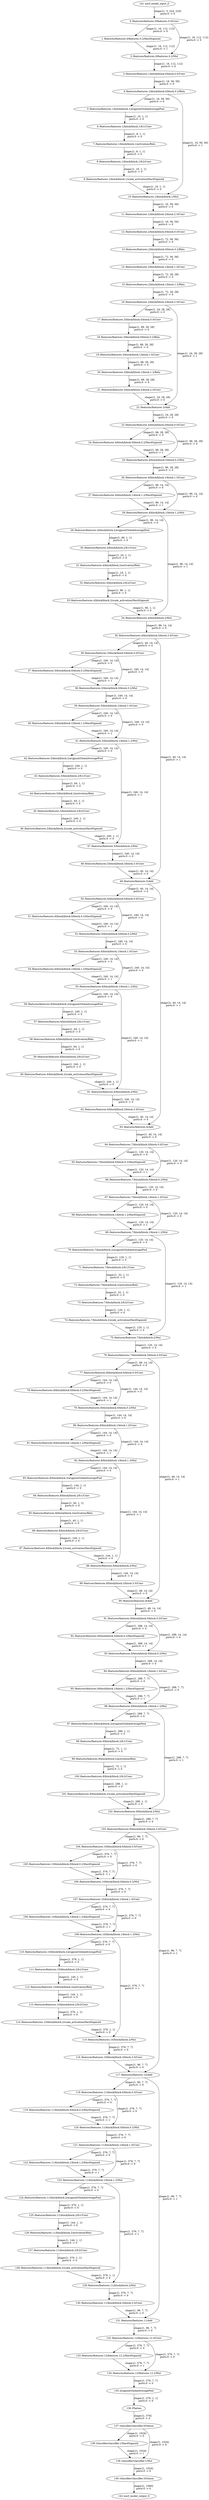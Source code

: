 strict digraph  {
"0 /features/features.0/features.0.0/Conv" [id=0, type=Conv];
"1 /features/features.0/features.0.2/HardSigmoid" [id=1, type=HardSigmoid];
"2 /features/features.0/features.0.2/Mul" [id=2, type=Mul];
"3 /features/features.1/block/block.0/block.0.0/Conv" [id=3, type=Conv];
"4 /features/features.1/block/block.0/block.0.2/Relu" [id=4, type=Relu];
"5 /features/features.1/block/block.1/avgpool/GlobalAveragePool" [id=5, type=GlobalAveragePool];
"6 /features/features.1/block/block.1/fc1/Conv" [id=6, type=Conv];
"7 /features/features.1/block/block.1/activation/Relu" [id=7, type=Relu];
"8 /features/features.1/block/block.1/fc2/Conv" [id=8, type=Conv];
"9 /features/features.1/block/block.1/scale_activation/HardSigmoid" [id=9, type=HardSigmoid];
"10 /features/features.1/block/block.1/Mul" [id=10, type=Mul];
"11 /features/features.1/block/block.2/block.2.0/Conv" [id=11, type=Conv];
"12 /features/features.2/block/block.0/block.0.0/Conv" [id=12, type=Conv];
"13 /features/features.2/block/block.0/block.0.2/Relu" [id=13, type=Relu];
"14 /features/features.2/block/block.1/block.1.0/Conv" [id=14, type=Conv];
"15 /features/features.2/block/block.1/block.1.2/Relu" [id=15, type=Relu];
"16 /features/features.2/block/block.2/block.2.0/Conv" [id=16, type=Conv];
"17 /features/features.3/block/block.0/block.0.0/Conv" [id=17, type=Conv];
"18 /features/features.3/block/block.0/block.0.2/Relu" [id=18, type=Relu];
"19 /features/features.3/block/block.1/block.1.0/Conv" [id=19, type=Conv];
"20 /features/features.3/block/block.1/block.1.2/Relu" [id=20, type=Relu];
"21 /features/features.3/block/block.2/block.2.0/Conv" [id=21, type=Conv];
"22 /features/features.3/Add" [id=22, type=Add];
"23 /features/features.4/block/block.0/block.0.0/Conv" [id=23, type=Conv];
"24 /features/features.4/block/block.0/block.0.2/HardSigmoid" [id=24, type=HardSigmoid];
"25 /features/features.4/block/block.0/block.0.2/Mul" [id=25, type=Mul];
"26 /features/features.4/block/block.1/block.1.0/Conv" [id=26, type=Conv];
"27 /features/features.4/block/block.1/block.1.2/HardSigmoid" [id=27, type=HardSigmoid];
"28 /features/features.4/block/block.1/block.1.2/Mul" [id=28, type=Mul];
"29 /features/features.4/block/block.2/avgpool/GlobalAveragePool" [id=29, type=GlobalAveragePool];
"30 /features/features.4/block/block.2/fc1/Conv" [id=30, type=Conv];
"31 /features/features.4/block/block.2/activation/Relu" [id=31, type=Relu];
"32 /features/features.4/block/block.2/fc2/Conv" [id=32, type=Conv];
"33 /features/features.4/block/block.2/scale_activation/HardSigmoid" [id=33, type=HardSigmoid];
"34 /features/features.4/block/block.2/Mul" [id=34, type=Mul];
"35 /features/features.4/block/block.3/block.3.0/Conv" [id=35, type=Conv];
"36 /features/features.5/block/block.0/block.0.0/Conv" [id=36, type=Conv];
"37 /features/features.5/block/block.0/block.0.2/HardSigmoid" [id=37, type=HardSigmoid];
"38 /features/features.5/block/block.0/block.0.2/Mul" [id=38, type=Mul];
"39 /features/features.5/block/block.1/block.1.0/Conv" [id=39, type=Conv];
"40 /features/features.5/block/block.1/block.1.2/HardSigmoid" [id=40, type=HardSigmoid];
"41 /features/features.5/block/block.1/block.1.2/Mul" [id=41, type=Mul];
"42 /features/features.5/block/block.2/avgpool/GlobalAveragePool" [id=42, type=GlobalAveragePool];
"43 /features/features.5/block/block.2/fc1/Conv" [id=43, type=Conv];
"44 /features/features.5/block/block.2/activation/Relu" [id=44, type=Relu];
"45 /features/features.5/block/block.2/fc2/Conv" [id=45, type=Conv];
"46 /features/features.5/block/block.2/scale_activation/HardSigmoid" [id=46, type=HardSigmoid];
"47 /features/features.5/block/block.2/Mul" [id=47, type=Mul];
"48 /features/features.5/block/block.3/block.3.0/Conv" [id=48, type=Conv];
"49 /features/features.5/Add" [id=49, type=Add];
"50 /features/features.6/block/block.0/block.0.0/Conv" [id=50, type=Conv];
"51 /features/features.6/block/block.0/block.0.2/HardSigmoid" [id=51, type=HardSigmoid];
"52 /features/features.6/block/block.0/block.0.2/Mul" [id=52, type=Mul];
"53 /features/features.6/block/block.1/block.1.0/Conv" [id=53, type=Conv];
"54 /features/features.6/block/block.1/block.1.2/HardSigmoid" [id=54, type=HardSigmoid];
"55 /features/features.6/block/block.1/block.1.2/Mul" [id=55, type=Mul];
"56 /features/features.6/block/block.2/avgpool/GlobalAveragePool" [id=56, type=GlobalAveragePool];
"57 /features/features.6/block/block.2/fc1/Conv" [id=57, type=Conv];
"58 /features/features.6/block/block.2/activation/Relu" [id=58, type=Relu];
"59 /features/features.6/block/block.2/fc2/Conv" [id=59, type=Conv];
"60 /features/features.6/block/block.2/scale_activation/HardSigmoid" [id=60, type=HardSigmoid];
"61 /features/features.6/block/block.2/Mul" [id=61, type=Mul];
"62 /features/features.6/block/block.3/block.3.0/Conv" [id=62, type=Conv];
"63 /features/features.6/Add" [id=63, type=Add];
"64 /features/features.7/block/block.0/block.0.0/Conv" [id=64, type=Conv];
"65 /features/features.7/block/block.0/block.0.2/HardSigmoid" [id=65, type=HardSigmoid];
"66 /features/features.7/block/block.0/block.0.2/Mul" [id=66, type=Mul];
"67 /features/features.7/block/block.1/block.1.0/Conv" [id=67, type=Conv];
"68 /features/features.7/block/block.1/block.1.2/HardSigmoid" [id=68, type=HardSigmoid];
"69 /features/features.7/block/block.1/block.1.2/Mul" [id=69, type=Mul];
"70 /features/features.7/block/block.2/avgpool/GlobalAveragePool" [id=70, type=GlobalAveragePool];
"71 /features/features.7/block/block.2/fc1/Conv" [id=71, type=Conv];
"72 /features/features.7/block/block.2/activation/Relu" [id=72, type=Relu];
"73 /features/features.7/block/block.2/fc2/Conv" [id=73, type=Conv];
"74 /features/features.7/block/block.2/scale_activation/HardSigmoid" [id=74, type=HardSigmoid];
"75 /features/features.7/block/block.2/Mul" [id=75, type=Mul];
"76 /features/features.7/block/block.3/block.3.0/Conv" [id=76, type=Conv];
"77 /features/features.8/block/block.0/block.0.0/Conv" [id=77, type=Conv];
"78 /features/features.8/block/block.0/block.0.2/HardSigmoid" [id=78, type=HardSigmoid];
"79 /features/features.8/block/block.0/block.0.2/Mul" [id=79, type=Mul];
"80 /features/features.8/block/block.1/block.1.0/Conv" [id=80, type=Conv];
"81 /features/features.8/block/block.1/block.1.2/HardSigmoid" [id=81, type=HardSigmoid];
"82 /features/features.8/block/block.1/block.1.2/Mul" [id=82, type=Mul];
"83 /features/features.8/block/block.2/avgpool/GlobalAveragePool" [id=83, type=GlobalAveragePool];
"84 /features/features.8/block/block.2/fc1/Conv" [id=84, type=Conv];
"85 /features/features.8/block/block.2/activation/Relu" [id=85, type=Relu];
"86 /features/features.8/block/block.2/fc2/Conv" [id=86, type=Conv];
"87 /features/features.8/block/block.2/scale_activation/HardSigmoid" [id=87, type=HardSigmoid];
"88 /features/features.8/block/block.2/Mul" [id=88, type=Mul];
"89 /features/features.8/block/block.3/block.3.0/Conv" [id=89, type=Conv];
"90 /features/features.8/Add" [id=90, type=Add];
"91 /features/features.9/block/block.0/block.0.0/Conv" [id=91, type=Conv];
"92 /features/features.9/block/block.0/block.0.2/HardSigmoid" [id=92, type=HardSigmoid];
"93 /features/features.9/block/block.0/block.0.2/Mul" [id=93, type=Mul];
"94 /features/features.9/block/block.1/block.1.0/Conv" [id=94, type=Conv];
"95 /features/features.9/block/block.1/block.1.2/HardSigmoid" [id=95, type=HardSigmoid];
"96 /features/features.9/block/block.1/block.1.2/Mul" [id=96, type=Mul];
"97 /features/features.9/block/block.2/avgpool/GlobalAveragePool" [id=97, type=GlobalAveragePool];
"98 /features/features.9/block/block.2/fc1/Conv" [id=98, type=Conv];
"99 /features/features.9/block/block.2/activation/Relu" [id=99, type=Relu];
"100 /features/features.9/block/block.2/fc2/Conv" [id=100, type=Conv];
"101 /features/features.9/block/block.2/scale_activation/HardSigmoid" [id=101, type=HardSigmoid];
"102 /features/features.9/block/block.2/Mul" [id=102, type=Mul];
"103 /features/features.9/block/block.3/block.3.0/Conv" [id=103, type=Conv];
"104 /features/features.10/block/block.0/block.0.0/Conv" [id=104, type=Conv];
"105 /features/features.10/block/block.0/block.0.2/HardSigmoid" [id=105, type=HardSigmoid];
"106 /features/features.10/block/block.0/block.0.2/Mul" [id=106, type=Mul];
"107 /features/features.10/block/block.1/block.1.0/Conv" [id=107, type=Conv];
"108 /features/features.10/block/block.1/block.1.2/HardSigmoid" [id=108, type=HardSigmoid];
"109 /features/features.10/block/block.1/block.1.2/Mul" [id=109, type=Mul];
"110 /features/features.10/block/block.2/avgpool/GlobalAveragePool" [id=110, type=GlobalAveragePool];
"111 /features/features.10/block/block.2/fc1/Conv" [id=111, type=Conv];
"112 /features/features.10/block/block.2/activation/Relu" [id=112, type=Relu];
"113 /features/features.10/block/block.2/fc2/Conv" [id=113, type=Conv];
"114 /features/features.10/block/block.2/scale_activation/HardSigmoid" [id=114, type=HardSigmoid];
"115 /features/features.10/block/block.2/Mul" [id=115, type=Mul];
"116 /features/features.10/block/block.3/block.3.0/Conv" [id=116, type=Conv];
"117 /features/features.10/Add" [id=117, type=Add];
"118 /features/features.11/block/block.0/block.0.0/Conv" [id=118, type=Conv];
"119 /features/features.11/block/block.0/block.0.2/HardSigmoid" [id=119, type=HardSigmoid];
"120 /features/features.11/block/block.0/block.0.2/Mul" [id=120, type=Mul];
"121 /features/features.11/block/block.1/block.1.0/Conv" [id=121, type=Conv];
"122 /features/features.11/block/block.1/block.1.2/HardSigmoid" [id=122, type=HardSigmoid];
"123 /features/features.11/block/block.1/block.1.2/Mul" [id=123, type=Mul];
"124 /features/features.11/block/block.2/avgpool/GlobalAveragePool" [id=124, type=GlobalAveragePool];
"125 /features/features.11/block/block.2/fc1/Conv" [id=125, type=Conv];
"126 /features/features.11/block/block.2/activation/Relu" [id=126, type=Relu];
"127 /features/features.11/block/block.2/fc2/Conv" [id=127, type=Conv];
"128 /features/features.11/block/block.2/scale_activation/HardSigmoid" [id=128, type=HardSigmoid];
"129 /features/features.11/block/block.2/Mul" [id=129, type=Mul];
"130 /features/features.11/block/block.3/block.3.0/Conv" [id=130, type=Conv];
"131 /features/features.11/Add" [id=131, type=Add];
"132 /features/features.12/features.12.0/Conv" [id=132, type=Conv];
"133 /features/features.12/features.12.2/HardSigmoid" [id=133, type=HardSigmoid];
"134 /features/features.12/features.12.2/Mul" [id=134, type=Mul];
"135 /avgpool/GlobalAveragePool" [id=135, type=GlobalAveragePool];
"136 /Flatten" [id=136, type=Flatten];
"137 /classifier/classifier.0/Gemm" [id=137, type=Gemm];
"138 /classifier/classifier.1/HardSigmoid" [id=138, type=HardSigmoid];
"139 /classifier/classifier.1/Mul" [id=139, type=Mul];
"140 /classifier/classifier.3/Gemm" [id=140, type=Gemm];
"141 nncf_model_input_0" [id=141, type=nncf_model_input];
"142 nncf_model_output_0" [id=142, type=nncf_model_output];
"0 /features/features.0/features.0.0/Conv" -> "1 /features/features.0/features.0.2/HardSigmoid"  [label="shape:[1, 16, 112, 112]\nports:0 -> 0", style=solid];
"0 /features/features.0/features.0.0/Conv" -> "2 /features/features.0/features.0.2/Mul"  [label="shape:[1, 16, 112, 112]\nports:0 -> 0", style=solid];
"1 /features/features.0/features.0.2/HardSigmoid" -> "2 /features/features.0/features.0.2/Mul"  [label="shape:[1, 16, 112, 112]\nports:0 -> 1", style=solid];
"2 /features/features.0/features.0.2/Mul" -> "3 /features/features.1/block/block.0/block.0.0/Conv"  [label="shape:[1, 16, 112, 112]\nports:0 -> 0", style=solid];
"3 /features/features.1/block/block.0/block.0.0/Conv" -> "4 /features/features.1/block/block.0/block.0.2/Relu"  [label="shape:[1, 16, 56, 56]\nports:0 -> 0", style=solid];
"4 /features/features.1/block/block.0/block.0.2/Relu" -> "5 /features/features.1/block/block.1/avgpool/GlobalAveragePool"  [label="shape:[1, 16, 56, 56]\nports:0 -> 0", style=solid];
"4 /features/features.1/block/block.0/block.0.2/Relu" -> "10 /features/features.1/block/block.1/Mul"  [label="shape:[1, 16, 56, 56]\nports:0 -> 1", style=solid];
"5 /features/features.1/block/block.1/avgpool/GlobalAveragePool" -> "6 /features/features.1/block/block.1/fc1/Conv"  [label="shape:[1, 16, 1, 1]\nports:0 -> 0", style=solid];
"6 /features/features.1/block/block.1/fc1/Conv" -> "7 /features/features.1/block/block.1/activation/Relu"  [label="shape:[1, 8, 1, 1]\nports:0 -> 0", style=solid];
"7 /features/features.1/block/block.1/activation/Relu" -> "8 /features/features.1/block/block.1/fc2/Conv"  [label="shape:[1, 8, 1, 1]\nports:0 -> 0", style=solid];
"8 /features/features.1/block/block.1/fc2/Conv" -> "9 /features/features.1/block/block.1/scale_activation/HardSigmoid"  [label="shape:[1, 16, 1, 1]\nports:0 -> 0", style=solid];
"9 /features/features.1/block/block.1/scale_activation/HardSigmoid" -> "10 /features/features.1/block/block.1/Mul"  [label="shape:[1, 16, 1, 1]\nports:0 -> 0", style=solid];
"10 /features/features.1/block/block.1/Mul" -> "11 /features/features.1/block/block.2/block.2.0/Conv"  [label="shape:[1, 16, 56, 56]\nports:0 -> 0", style=solid];
"11 /features/features.1/block/block.2/block.2.0/Conv" -> "12 /features/features.2/block/block.0/block.0.0/Conv"  [label="shape:[1, 16, 56, 56]\nports:0 -> 0", style=solid];
"12 /features/features.2/block/block.0/block.0.0/Conv" -> "13 /features/features.2/block/block.0/block.0.2/Relu"  [label="shape:[1, 72, 56, 56]\nports:0 -> 0", style=solid];
"13 /features/features.2/block/block.0/block.0.2/Relu" -> "14 /features/features.2/block/block.1/block.1.0/Conv"  [label="shape:[1, 72, 56, 56]\nports:0 -> 0", style=solid];
"14 /features/features.2/block/block.1/block.1.0/Conv" -> "15 /features/features.2/block/block.1/block.1.2/Relu"  [label="shape:[1, 72, 28, 28]\nports:0 -> 0", style=solid];
"15 /features/features.2/block/block.1/block.1.2/Relu" -> "16 /features/features.2/block/block.2/block.2.0/Conv"  [label="shape:[1, 72, 28, 28]\nports:0 -> 0", style=solid];
"16 /features/features.2/block/block.2/block.2.0/Conv" -> "17 /features/features.3/block/block.0/block.0.0/Conv"  [label="shape:[1, 24, 28, 28]\nports:0 -> 0", style=solid];
"16 /features/features.2/block/block.2/block.2.0/Conv" -> "22 /features/features.3/Add"  [label="shape:[1, 24, 28, 28]\nports:0 -> 1", style=solid];
"17 /features/features.3/block/block.0/block.0.0/Conv" -> "18 /features/features.3/block/block.0/block.0.2/Relu"  [label="shape:[1, 88, 28, 28]\nports:0 -> 0", style=solid];
"18 /features/features.3/block/block.0/block.0.2/Relu" -> "19 /features/features.3/block/block.1/block.1.0/Conv"  [label="shape:[1, 88, 28, 28]\nports:0 -> 0", style=solid];
"19 /features/features.3/block/block.1/block.1.0/Conv" -> "20 /features/features.3/block/block.1/block.1.2/Relu"  [label="shape:[1, 88, 28, 28]\nports:0 -> 0", style=solid];
"20 /features/features.3/block/block.1/block.1.2/Relu" -> "21 /features/features.3/block/block.2/block.2.0/Conv"  [label="shape:[1, 88, 28, 28]\nports:0 -> 0", style=solid];
"21 /features/features.3/block/block.2/block.2.0/Conv" -> "22 /features/features.3/Add"  [label="shape:[1, 24, 28, 28]\nports:0 -> 0", style=solid];
"22 /features/features.3/Add" -> "23 /features/features.4/block/block.0/block.0.0/Conv"  [label="shape:[1, 24, 28, 28]\nports:0 -> 0", style=solid];
"23 /features/features.4/block/block.0/block.0.0/Conv" -> "24 /features/features.4/block/block.0/block.0.2/HardSigmoid"  [label="shape:[1, 96, 28, 28]\nports:0 -> 0", style=solid];
"23 /features/features.4/block/block.0/block.0.0/Conv" -> "25 /features/features.4/block/block.0/block.0.2/Mul"  [label="shape:[1, 96, 28, 28]\nports:0 -> 0", style=solid];
"24 /features/features.4/block/block.0/block.0.2/HardSigmoid" -> "25 /features/features.4/block/block.0/block.0.2/Mul"  [label="shape:[1, 96, 28, 28]\nports:0 -> 1", style=solid];
"25 /features/features.4/block/block.0/block.0.2/Mul" -> "26 /features/features.4/block/block.1/block.1.0/Conv"  [label="shape:[1, 96, 28, 28]\nports:0 -> 0", style=solid];
"26 /features/features.4/block/block.1/block.1.0/Conv" -> "27 /features/features.4/block/block.1/block.1.2/HardSigmoid"  [label="shape:[1, 96, 14, 14]\nports:0 -> 0", style=solid];
"26 /features/features.4/block/block.1/block.1.0/Conv" -> "28 /features/features.4/block/block.1/block.1.2/Mul"  [label="shape:[1, 96, 14, 14]\nports:0 -> 0", style=solid];
"27 /features/features.4/block/block.1/block.1.2/HardSigmoid" -> "28 /features/features.4/block/block.1/block.1.2/Mul"  [label="shape:[1, 96, 14, 14]\nports:0 -> 1", style=solid];
"28 /features/features.4/block/block.1/block.1.2/Mul" -> "29 /features/features.4/block/block.2/avgpool/GlobalAveragePool"  [label="shape:[1, 96, 14, 14]\nports:0 -> 0", style=solid];
"28 /features/features.4/block/block.1/block.1.2/Mul" -> "34 /features/features.4/block/block.2/Mul"  [label="shape:[1, 96, 14, 14]\nports:0 -> 1", style=solid];
"29 /features/features.4/block/block.2/avgpool/GlobalAveragePool" -> "30 /features/features.4/block/block.2/fc1/Conv"  [label="shape:[1, 96, 1, 1]\nports:0 -> 0", style=solid];
"30 /features/features.4/block/block.2/fc1/Conv" -> "31 /features/features.4/block/block.2/activation/Relu"  [label="shape:[1, 24, 1, 1]\nports:0 -> 0", style=solid];
"31 /features/features.4/block/block.2/activation/Relu" -> "32 /features/features.4/block/block.2/fc2/Conv"  [label="shape:[1, 24, 1, 1]\nports:0 -> 0", style=solid];
"32 /features/features.4/block/block.2/fc2/Conv" -> "33 /features/features.4/block/block.2/scale_activation/HardSigmoid"  [label="shape:[1, 96, 1, 1]\nports:0 -> 0", style=solid];
"33 /features/features.4/block/block.2/scale_activation/HardSigmoid" -> "34 /features/features.4/block/block.2/Mul"  [label="shape:[1, 96, 1, 1]\nports:0 -> 0", style=solid];
"34 /features/features.4/block/block.2/Mul" -> "35 /features/features.4/block/block.3/block.3.0/Conv"  [label="shape:[1, 96, 14, 14]\nports:0 -> 0", style=solid];
"35 /features/features.4/block/block.3/block.3.0/Conv" -> "36 /features/features.5/block/block.0/block.0.0/Conv"  [label="shape:[1, 40, 14, 14]\nports:0 -> 0", style=solid];
"35 /features/features.4/block/block.3/block.3.0/Conv" -> "49 /features/features.5/Add"  [label="shape:[1, 40, 14, 14]\nports:0 -> 1", style=solid];
"36 /features/features.5/block/block.0/block.0.0/Conv" -> "37 /features/features.5/block/block.0/block.0.2/HardSigmoid"  [label="shape:[1, 240, 14, 14]\nports:0 -> 0", style=solid];
"36 /features/features.5/block/block.0/block.0.0/Conv" -> "38 /features/features.5/block/block.0/block.0.2/Mul"  [label="shape:[1, 240, 14, 14]\nports:0 -> 0", style=solid];
"37 /features/features.5/block/block.0/block.0.2/HardSigmoid" -> "38 /features/features.5/block/block.0/block.0.2/Mul"  [label="shape:[1, 240, 14, 14]\nports:0 -> 1", style=solid];
"38 /features/features.5/block/block.0/block.0.2/Mul" -> "39 /features/features.5/block/block.1/block.1.0/Conv"  [label="shape:[1, 240, 14, 14]\nports:0 -> 0", style=solid];
"39 /features/features.5/block/block.1/block.1.0/Conv" -> "40 /features/features.5/block/block.1/block.1.2/HardSigmoid"  [label="shape:[1, 240, 14, 14]\nports:0 -> 0", style=solid];
"39 /features/features.5/block/block.1/block.1.0/Conv" -> "41 /features/features.5/block/block.1/block.1.2/Mul"  [label="shape:[1, 240, 14, 14]\nports:0 -> 0", style=solid];
"40 /features/features.5/block/block.1/block.1.2/HardSigmoid" -> "41 /features/features.5/block/block.1/block.1.2/Mul"  [label="shape:[1, 240, 14, 14]\nports:0 -> 1", style=solid];
"41 /features/features.5/block/block.1/block.1.2/Mul" -> "42 /features/features.5/block/block.2/avgpool/GlobalAveragePool"  [label="shape:[1, 240, 14, 14]\nports:0 -> 0", style=solid];
"41 /features/features.5/block/block.1/block.1.2/Mul" -> "47 /features/features.5/block/block.2/Mul"  [label="shape:[1, 240, 14, 14]\nports:0 -> 1", style=solid];
"42 /features/features.5/block/block.2/avgpool/GlobalAveragePool" -> "43 /features/features.5/block/block.2/fc1/Conv"  [label="shape:[1, 240, 1, 1]\nports:0 -> 0", style=solid];
"43 /features/features.5/block/block.2/fc1/Conv" -> "44 /features/features.5/block/block.2/activation/Relu"  [label="shape:[1, 64, 1, 1]\nports:0 -> 0", style=solid];
"44 /features/features.5/block/block.2/activation/Relu" -> "45 /features/features.5/block/block.2/fc2/Conv"  [label="shape:[1, 64, 1, 1]\nports:0 -> 0", style=solid];
"45 /features/features.5/block/block.2/fc2/Conv" -> "46 /features/features.5/block/block.2/scale_activation/HardSigmoid"  [label="shape:[1, 240, 1, 1]\nports:0 -> 0", style=solid];
"46 /features/features.5/block/block.2/scale_activation/HardSigmoid" -> "47 /features/features.5/block/block.2/Mul"  [label="shape:[1, 240, 1, 1]\nports:0 -> 0", style=solid];
"47 /features/features.5/block/block.2/Mul" -> "48 /features/features.5/block/block.3/block.3.0/Conv"  [label="shape:[1, 240, 14, 14]\nports:0 -> 0", style=solid];
"48 /features/features.5/block/block.3/block.3.0/Conv" -> "49 /features/features.5/Add"  [label="shape:[1, 40, 14, 14]\nports:0 -> 0", style=solid];
"49 /features/features.5/Add" -> "50 /features/features.6/block/block.0/block.0.0/Conv"  [label="shape:[1, 40, 14, 14]\nports:0 -> 0", style=solid];
"49 /features/features.5/Add" -> "63 /features/features.6/Add"  [label="shape:[1, 40, 14, 14]\nports:0 -> 1", style=solid];
"50 /features/features.6/block/block.0/block.0.0/Conv" -> "51 /features/features.6/block/block.0/block.0.2/HardSigmoid"  [label="shape:[1, 240, 14, 14]\nports:0 -> 0", style=solid];
"50 /features/features.6/block/block.0/block.0.0/Conv" -> "52 /features/features.6/block/block.0/block.0.2/Mul"  [label="shape:[1, 240, 14, 14]\nports:0 -> 0", style=solid];
"51 /features/features.6/block/block.0/block.0.2/HardSigmoid" -> "52 /features/features.6/block/block.0/block.0.2/Mul"  [label="shape:[1, 240, 14, 14]\nports:0 -> 1", style=solid];
"52 /features/features.6/block/block.0/block.0.2/Mul" -> "53 /features/features.6/block/block.1/block.1.0/Conv"  [label="shape:[1, 240, 14, 14]\nports:0 -> 0", style=solid];
"53 /features/features.6/block/block.1/block.1.0/Conv" -> "54 /features/features.6/block/block.1/block.1.2/HardSigmoid"  [label="shape:[1, 240, 14, 14]\nports:0 -> 0", style=solid];
"53 /features/features.6/block/block.1/block.1.0/Conv" -> "55 /features/features.6/block/block.1/block.1.2/Mul"  [label="shape:[1, 240, 14, 14]\nports:0 -> 0", style=solid];
"54 /features/features.6/block/block.1/block.1.2/HardSigmoid" -> "55 /features/features.6/block/block.1/block.1.2/Mul"  [label="shape:[1, 240, 14, 14]\nports:0 -> 1", style=solid];
"55 /features/features.6/block/block.1/block.1.2/Mul" -> "56 /features/features.6/block/block.2/avgpool/GlobalAveragePool"  [label="shape:[1, 240, 14, 14]\nports:0 -> 0", style=solid];
"55 /features/features.6/block/block.1/block.1.2/Mul" -> "61 /features/features.6/block/block.2/Mul"  [label="shape:[1, 240, 14, 14]\nports:0 -> 1", style=solid];
"56 /features/features.6/block/block.2/avgpool/GlobalAveragePool" -> "57 /features/features.6/block/block.2/fc1/Conv"  [label="shape:[1, 240, 1, 1]\nports:0 -> 0", style=solid];
"57 /features/features.6/block/block.2/fc1/Conv" -> "58 /features/features.6/block/block.2/activation/Relu"  [label="shape:[1, 64, 1, 1]\nports:0 -> 0", style=solid];
"58 /features/features.6/block/block.2/activation/Relu" -> "59 /features/features.6/block/block.2/fc2/Conv"  [label="shape:[1, 64, 1, 1]\nports:0 -> 0", style=solid];
"59 /features/features.6/block/block.2/fc2/Conv" -> "60 /features/features.6/block/block.2/scale_activation/HardSigmoid"  [label="shape:[1, 240, 1, 1]\nports:0 -> 0", style=solid];
"60 /features/features.6/block/block.2/scale_activation/HardSigmoid" -> "61 /features/features.6/block/block.2/Mul"  [label="shape:[1, 240, 1, 1]\nports:0 -> 0", style=solid];
"61 /features/features.6/block/block.2/Mul" -> "62 /features/features.6/block/block.3/block.3.0/Conv"  [label="shape:[1, 240, 14, 14]\nports:0 -> 0", style=solid];
"62 /features/features.6/block/block.3/block.3.0/Conv" -> "63 /features/features.6/Add"  [label="shape:[1, 40, 14, 14]\nports:0 -> 0", style=solid];
"63 /features/features.6/Add" -> "64 /features/features.7/block/block.0/block.0.0/Conv"  [label="shape:[1, 40, 14, 14]\nports:0 -> 0", style=solid];
"64 /features/features.7/block/block.0/block.0.0/Conv" -> "65 /features/features.7/block/block.0/block.0.2/HardSigmoid"  [label="shape:[1, 120, 14, 14]\nports:0 -> 0", style=solid];
"64 /features/features.7/block/block.0/block.0.0/Conv" -> "66 /features/features.7/block/block.0/block.0.2/Mul"  [label="shape:[1, 120, 14, 14]\nports:0 -> 0", style=solid];
"65 /features/features.7/block/block.0/block.0.2/HardSigmoid" -> "66 /features/features.7/block/block.0/block.0.2/Mul"  [label="shape:[1, 120, 14, 14]\nports:0 -> 1", style=solid];
"66 /features/features.7/block/block.0/block.0.2/Mul" -> "67 /features/features.7/block/block.1/block.1.0/Conv"  [label="shape:[1, 120, 14, 14]\nports:0 -> 0", style=solid];
"67 /features/features.7/block/block.1/block.1.0/Conv" -> "68 /features/features.7/block/block.1/block.1.2/HardSigmoid"  [label="shape:[1, 120, 14, 14]\nports:0 -> 0", style=solid];
"67 /features/features.7/block/block.1/block.1.0/Conv" -> "69 /features/features.7/block/block.1/block.1.2/Mul"  [label="shape:[1, 120, 14, 14]\nports:0 -> 0", style=solid];
"68 /features/features.7/block/block.1/block.1.2/HardSigmoid" -> "69 /features/features.7/block/block.1/block.1.2/Mul"  [label="shape:[1, 120, 14, 14]\nports:0 -> 1", style=solid];
"69 /features/features.7/block/block.1/block.1.2/Mul" -> "70 /features/features.7/block/block.2/avgpool/GlobalAveragePool"  [label="shape:[1, 120, 14, 14]\nports:0 -> 0", style=solid];
"69 /features/features.7/block/block.1/block.1.2/Mul" -> "75 /features/features.7/block/block.2/Mul"  [label="shape:[1, 120, 14, 14]\nports:0 -> 1", style=solid];
"70 /features/features.7/block/block.2/avgpool/GlobalAveragePool" -> "71 /features/features.7/block/block.2/fc1/Conv"  [label="shape:[1, 120, 1, 1]\nports:0 -> 0", style=solid];
"71 /features/features.7/block/block.2/fc1/Conv" -> "72 /features/features.7/block/block.2/activation/Relu"  [label="shape:[1, 32, 1, 1]\nports:0 -> 0", style=solid];
"72 /features/features.7/block/block.2/activation/Relu" -> "73 /features/features.7/block/block.2/fc2/Conv"  [label="shape:[1, 32, 1, 1]\nports:0 -> 0", style=solid];
"73 /features/features.7/block/block.2/fc2/Conv" -> "74 /features/features.7/block/block.2/scale_activation/HardSigmoid"  [label="shape:[1, 120, 1, 1]\nports:0 -> 0", style=solid];
"74 /features/features.7/block/block.2/scale_activation/HardSigmoid" -> "75 /features/features.7/block/block.2/Mul"  [label="shape:[1, 120, 1, 1]\nports:0 -> 0", style=solid];
"75 /features/features.7/block/block.2/Mul" -> "76 /features/features.7/block/block.3/block.3.0/Conv"  [label="shape:[1, 120, 14, 14]\nports:0 -> 0", style=solid];
"76 /features/features.7/block/block.3/block.3.0/Conv" -> "77 /features/features.8/block/block.0/block.0.0/Conv"  [label="shape:[1, 48, 14, 14]\nports:0 -> 0", style=solid];
"76 /features/features.7/block/block.3/block.3.0/Conv" -> "90 /features/features.8/Add"  [label="shape:[1, 48, 14, 14]\nports:0 -> 1", style=solid];
"77 /features/features.8/block/block.0/block.0.0/Conv" -> "78 /features/features.8/block/block.0/block.0.2/HardSigmoid"  [label="shape:[1, 144, 14, 14]\nports:0 -> 0", style=solid];
"77 /features/features.8/block/block.0/block.0.0/Conv" -> "79 /features/features.8/block/block.0/block.0.2/Mul"  [label="shape:[1, 144, 14, 14]\nports:0 -> 0", style=solid];
"78 /features/features.8/block/block.0/block.0.2/HardSigmoid" -> "79 /features/features.8/block/block.0/block.0.2/Mul"  [label="shape:[1, 144, 14, 14]\nports:0 -> 1", style=solid];
"79 /features/features.8/block/block.0/block.0.2/Mul" -> "80 /features/features.8/block/block.1/block.1.0/Conv"  [label="shape:[1, 144, 14, 14]\nports:0 -> 0", style=solid];
"80 /features/features.8/block/block.1/block.1.0/Conv" -> "81 /features/features.8/block/block.1/block.1.2/HardSigmoid"  [label="shape:[1, 144, 14, 14]\nports:0 -> 0", style=solid];
"80 /features/features.8/block/block.1/block.1.0/Conv" -> "82 /features/features.8/block/block.1/block.1.2/Mul"  [label="shape:[1, 144, 14, 14]\nports:0 -> 0", style=solid];
"81 /features/features.8/block/block.1/block.1.2/HardSigmoid" -> "82 /features/features.8/block/block.1/block.1.2/Mul"  [label="shape:[1, 144, 14, 14]\nports:0 -> 1", style=solid];
"82 /features/features.8/block/block.1/block.1.2/Mul" -> "83 /features/features.8/block/block.2/avgpool/GlobalAveragePool"  [label="shape:[1, 144, 14, 14]\nports:0 -> 0", style=solid];
"82 /features/features.8/block/block.1/block.1.2/Mul" -> "88 /features/features.8/block/block.2/Mul"  [label="shape:[1, 144, 14, 14]\nports:0 -> 1", style=solid];
"83 /features/features.8/block/block.2/avgpool/GlobalAveragePool" -> "84 /features/features.8/block/block.2/fc1/Conv"  [label="shape:[1, 144, 1, 1]\nports:0 -> 0", style=solid];
"84 /features/features.8/block/block.2/fc1/Conv" -> "85 /features/features.8/block/block.2/activation/Relu"  [label="shape:[1, 40, 1, 1]\nports:0 -> 0", style=solid];
"85 /features/features.8/block/block.2/activation/Relu" -> "86 /features/features.8/block/block.2/fc2/Conv"  [label="shape:[1, 40, 1, 1]\nports:0 -> 0", style=solid];
"86 /features/features.8/block/block.2/fc2/Conv" -> "87 /features/features.8/block/block.2/scale_activation/HardSigmoid"  [label="shape:[1, 144, 1, 1]\nports:0 -> 0", style=solid];
"87 /features/features.8/block/block.2/scale_activation/HardSigmoid" -> "88 /features/features.8/block/block.2/Mul"  [label="shape:[1, 144, 1, 1]\nports:0 -> 0", style=solid];
"88 /features/features.8/block/block.2/Mul" -> "89 /features/features.8/block/block.3/block.3.0/Conv"  [label="shape:[1, 144, 14, 14]\nports:0 -> 0", style=solid];
"89 /features/features.8/block/block.3/block.3.0/Conv" -> "90 /features/features.8/Add"  [label="shape:[1, 48, 14, 14]\nports:0 -> 0", style=solid];
"90 /features/features.8/Add" -> "91 /features/features.9/block/block.0/block.0.0/Conv"  [label="shape:[1, 48, 14, 14]\nports:0 -> 0", style=solid];
"91 /features/features.9/block/block.0/block.0.0/Conv" -> "92 /features/features.9/block/block.0/block.0.2/HardSigmoid"  [label="shape:[1, 288, 14, 14]\nports:0 -> 0", style=solid];
"91 /features/features.9/block/block.0/block.0.0/Conv" -> "93 /features/features.9/block/block.0/block.0.2/Mul"  [label="shape:[1, 288, 14, 14]\nports:0 -> 0", style=solid];
"92 /features/features.9/block/block.0/block.0.2/HardSigmoid" -> "93 /features/features.9/block/block.0/block.0.2/Mul"  [label="shape:[1, 288, 14, 14]\nports:0 -> 1", style=solid];
"93 /features/features.9/block/block.0/block.0.2/Mul" -> "94 /features/features.9/block/block.1/block.1.0/Conv"  [label="shape:[1, 288, 14, 14]\nports:0 -> 0", style=solid];
"94 /features/features.9/block/block.1/block.1.0/Conv" -> "95 /features/features.9/block/block.1/block.1.2/HardSigmoid"  [label="shape:[1, 288, 7, 7]\nports:0 -> 0", style=solid];
"94 /features/features.9/block/block.1/block.1.0/Conv" -> "96 /features/features.9/block/block.1/block.1.2/Mul"  [label="shape:[1, 288, 7, 7]\nports:0 -> 0", style=solid];
"95 /features/features.9/block/block.1/block.1.2/HardSigmoid" -> "96 /features/features.9/block/block.1/block.1.2/Mul"  [label="shape:[1, 288, 7, 7]\nports:0 -> 1", style=solid];
"96 /features/features.9/block/block.1/block.1.2/Mul" -> "97 /features/features.9/block/block.2/avgpool/GlobalAveragePool"  [label="shape:[1, 288, 7, 7]\nports:0 -> 0", style=solid];
"96 /features/features.9/block/block.1/block.1.2/Mul" -> "102 /features/features.9/block/block.2/Mul"  [label="shape:[1, 288, 7, 7]\nports:0 -> 1", style=solid];
"97 /features/features.9/block/block.2/avgpool/GlobalAveragePool" -> "98 /features/features.9/block/block.2/fc1/Conv"  [label="shape:[1, 288, 1, 1]\nports:0 -> 0", style=solid];
"98 /features/features.9/block/block.2/fc1/Conv" -> "99 /features/features.9/block/block.2/activation/Relu"  [label="shape:[1, 72, 1, 1]\nports:0 -> 0", style=solid];
"99 /features/features.9/block/block.2/activation/Relu" -> "100 /features/features.9/block/block.2/fc2/Conv"  [label="shape:[1, 72, 1, 1]\nports:0 -> 0", style=solid];
"100 /features/features.9/block/block.2/fc2/Conv" -> "101 /features/features.9/block/block.2/scale_activation/HardSigmoid"  [label="shape:[1, 288, 1, 1]\nports:0 -> 0", style=solid];
"101 /features/features.9/block/block.2/scale_activation/HardSigmoid" -> "102 /features/features.9/block/block.2/Mul"  [label="shape:[1, 288, 1, 1]\nports:0 -> 0", style=solid];
"102 /features/features.9/block/block.2/Mul" -> "103 /features/features.9/block/block.3/block.3.0/Conv"  [label="shape:[1, 288, 7, 7]\nports:0 -> 0", style=solid];
"103 /features/features.9/block/block.3/block.3.0/Conv" -> "104 /features/features.10/block/block.0/block.0.0/Conv"  [label="shape:[1, 96, 7, 7]\nports:0 -> 0", style=solid];
"103 /features/features.9/block/block.3/block.3.0/Conv" -> "117 /features/features.10/Add"  [label="shape:[1, 96, 7, 7]\nports:0 -> 1", style=solid];
"104 /features/features.10/block/block.0/block.0.0/Conv" -> "105 /features/features.10/block/block.0/block.0.2/HardSigmoid"  [label="shape:[1, 576, 7, 7]\nports:0 -> 0", style=solid];
"104 /features/features.10/block/block.0/block.0.0/Conv" -> "106 /features/features.10/block/block.0/block.0.2/Mul"  [label="shape:[1, 576, 7, 7]\nports:0 -> 0", style=solid];
"105 /features/features.10/block/block.0/block.0.2/HardSigmoid" -> "106 /features/features.10/block/block.0/block.0.2/Mul"  [label="shape:[1, 576, 7, 7]\nports:0 -> 1", style=solid];
"106 /features/features.10/block/block.0/block.0.2/Mul" -> "107 /features/features.10/block/block.1/block.1.0/Conv"  [label="shape:[1, 576, 7, 7]\nports:0 -> 0", style=solid];
"107 /features/features.10/block/block.1/block.1.0/Conv" -> "108 /features/features.10/block/block.1/block.1.2/HardSigmoid"  [label="shape:[1, 576, 7, 7]\nports:0 -> 0", style=solid];
"107 /features/features.10/block/block.1/block.1.0/Conv" -> "109 /features/features.10/block/block.1/block.1.2/Mul"  [label="shape:[1, 576, 7, 7]\nports:0 -> 0", style=solid];
"108 /features/features.10/block/block.1/block.1.2/HardSigmoid" -> "109 /features/features.10/block/block.1/block.1.2/Mul"  [label="shape:[1, 576, 7, 7]\nports:0 -> 1", style=solid];
"109 /features/features.10/block/block.1/block.1.2/Mul" -> "110 /features/features.10/block/block.2/avgpool/GlobalAveragePool"  [label="shape:[1, 576, 7, 7]\nports:0 -> 0", style=solid];
"109 /features/features.10/block/block.1/block.1.2/Mul" -> "115 /features/features.10/block/block.2/Mul"  [label="shape:[1, 576, 7, 7]\nports:0 -> 1", style=solid];
"110 /features/features.10/block/block.2/avgpool/GlobalAveragePool" -> "111 /features/features.10/block/block.2/fc1/Conv"  [label="shape:[1, 576, 1, 1]\nports:0 -> 0", style=solid];
"111 /features/features.10/block/block.2/fc1/Conv" -> "112 /features/features.10/block/block.2/activation/Relu"  [label="shape:[1, 144, 1, 1]\nports:0 -> 0", style=solid];
"112 /features/features.10/block/block.2/activation/Relu" -> "113 /features/features.10/block/block.2/fc2/Conv"  [label="shape:[1, 144, 1, 1]\nports:0 -> 0", style=solid];
"113 /features/features.10/block/block.2/fc2/Conv" -> "114 /features/features.10/block/block.2/scale_activation/HardSigmoid"  [label="shape:[1, 576, 1, 1]\nports:0 -> 0", style=solid];
"114 /features/features.10/block/block.2/scale_activation/HardSigmoid" -> "115 /features/features.10/block/block.2/Mul"  [label="shape:[1, 576, 1, 1]\nports:0 -> 0", style=solid];
"115 /features/features.10/block/block.2/Mul" -> "116 /features/features.10/block/block.3/block.3.0/Conv"  [label="shape:[1, 576, 7, 7]\nports:0 -> 0", style=solid];
"116 /features/features.10/block/block.3/block.3.0/Conv" -> "117 /features/features.10/Add"  [label="shape:[1, 96, 7, 7]\nports:0 -> 0", style=solid];
"117 /features/features.10/Add" -> "118 /features/features.11/block/block.0/block.0.0/Conv"  [label="shape:[1, 96, 7, 7]\nports:0 -> 0", style=solid];
"117 /features/features.10/Add" -> "131 /features/features.11/Add"  [label="shape:[1, 96, 7, 7]\nports:0 -> 1", style=solid];
"118 /features/features.11/block/block.0/block.0.0/Conv" -> "119 /features/features.11/block/block.0/block.0.2/HardSigmoid"  [label="shape:[1, 576, 7, 7]\nports:0 -> 0", style=solid];
"118 /features/features.11/block/block.0/block.0.0/Conv" -> "120 /features/features.11/block/block.0/block.0.2/Mul"  [label="shape:[1, 576, 7, 7]\nports:0 -> 0", style=solid];
"119 /features/features.11/block/block.0/block.0.2/HardSigmoid" -> "120 /features/features.11/block/block.0/block.0.2/Mul"  [label="shape:[1, 576, 7, 7]\nports:0 -> 1", style=solid];
"120 /features/features.11/block/block.0/block.0.2/Mul" -> "121 /features/features.11/block/block.1/block.1.0/Conv"  [label="shape:[1, 576, 7, 7]\nports:0 -> 0", style=solid];
"121 /features/features.11/block/block.1/block.1.0/Conv" -> "122 /features/features.11/block/block.1/block.1.2/HardSigmoid"  [label="shape:[1, 576, 7, 7]\nports:0 -> 0", style=solid];
"121 /features/features.11/block/block.1/block.1.0/Conv" -> "123 /features/features.11/block/block.1/block.1.2/Mul"  [label="shape:[1, 576, 7, 7]\nports:0 -> 0", style=solid];
"122 /features/features.11/block/block.1/block.1.2/HardSigmoid" -> "123 /features/features.11/block/block.1/block.1.2/Mul"  [label="shape:[1, 576, 7, 7]\nports:0 -> 1", style=solid];
"123 /features/features.11/block/block.1/block.1.2/Mul" -> "124 /features/features.11/block/block.2/avgpool/GlobalAveragePool"  [label="shape:[1, 576, 7, 7]\nports:0 -> 0", style=solid];
"123 /features/features.11/block/block.1/block.1.2/Mul" -> "129 /features/features.11/block/block.2/Mul"  [label="shape:[1, 576, 7, 7]\nports:0 -> 1", style=solid];
"124 /features/features.11/block/block.2/avgpool/GlobalAveragePool" -> "125 /features/features.11/block/block.2/fc1/Conv"  [label="shape:[1, 576, 1, 1]\nports:0 -> 0", style=solid];
"125 /features/features.11/block/block.2/fc1/Conv" -> "126 /features/features.11/block/block.2/activation/Relu"  [label="shape:[1, 144, 1, 1]\nports:0 -> 0", style=solid];
"126 /features/features.11/block/block.2/activation/Relu" -> "127 /features/features.11/block/block.2/fc2/Conv"  [label="shape:[1, 144, 1, 1]\nports:0 -> 0", style=solid];
"127 /features/features.11/block/block.2/fc2/Conv" -> "128 /features/features.11/block/block.2/scale_activation/HardSigmoid"  [label="shape:[1, 576, 1, 1]\nports:0 -> 0", style=solid];
"128 /features/features.11/block/block.2/scale_activation/HardSigmoid" -> "129 /features/features.11/block/block.2/Mul"  [label="shape:[1, 576, 1, 1]\nports:0 -> 0", style=solid];
"129 /features/features.11/block/block.2/Mul" -> "130 /features/features.11/block/block.3/block.3.0/Conv"  [label="shape:[1, 576, 7, 7]\nports:0 -> 0", style=solid];
"130 /features/features.11/block/block.3/block.3.0/Conv" -> "131 /features/features.11/Add"  [label="shape:[1, 96, 7, 7]\nports:0 -> 0", style=solid];
"131 /features/features.11/Add" -> "132 /features/features.12/features.12.0/Conv"  [label="shape:[1, 96, 7, 7]\nports:0 -> 0", style=solid];
"132 /features/features.12/features.12.0/Conv" -> "133 /features/features.12/features.12.2/HardSigmoid"  [label="shape:[1, 576, 7, 7]\nports:0 -> 0", style=solid];
"132 /features/features.12/features.12.0/Conv" -> "134 /features/features.12/features.12.2/Mul"  [label="shape:[1, 576, 7, 7]\nports:0 -> 0", style=solid];
"133 /features/features.12/features.12.2/HardSigmoid" -> "134 /features/features.12/features.12.2/Mul"  [label="shape:[1, 576, 7, 7]\nports:0 -> 1", style=solid];
"134 /features/features.12/features.12.2/Mul" -> "135 /avgpool/GlobalAveragePool"  [label="shape:[1, 576, 7, 7]\nports:0 -> 0", style=solid];
"135 /avgpool/GlobalAveragePool" -> "136 /Flatten"  [label="shape:[1, 576, 1, 1]\nports:0 -> 0", style=solid];
"136 /Flatten" -> "137 /classifier/classifier.0/Gemm"  [label="shape:[1, 576]\nports:0 -> 0", style=solid];
"137 /classifier/classifier.0/Gemm" -> "138 /classifier/classifier.1/HardSigmoid"  [label="shape:[1, 1024]\nports:0 -> 0", style=solid];
"137 /classifier/classifier.0/Gemm" -> "139 /classifier/classifier.1/Mul"  [label="shape:[1, 1024]\nports:0 -> 0", style=solid];
"138 /classifier/classifier.1/HardSigmoid" -> "139 /classifier/classifier.1/Mul"  [label="shape:[1, 1024]\nports:0 -> 1", style=solid];
"139 /classifier/classifier.1/Mul" -> "140 /classifier/classifier.3/Gemm"  [label="shape:[1, 1024]\nports:0 -> 0", style=solid];
"140 /classifier/classifier.3/Gemm" -> "142 nncf_model_output_0"  [label="shape:[1, 1000]\nports:0 -> 0", style=solid];
"141 nncf_model_input_0" -> "0 /features/features.0/features.0.0/Conv"  [label="shape:[1, 3, 224, 224]\nports:0 -> 0", style=solid];
}
